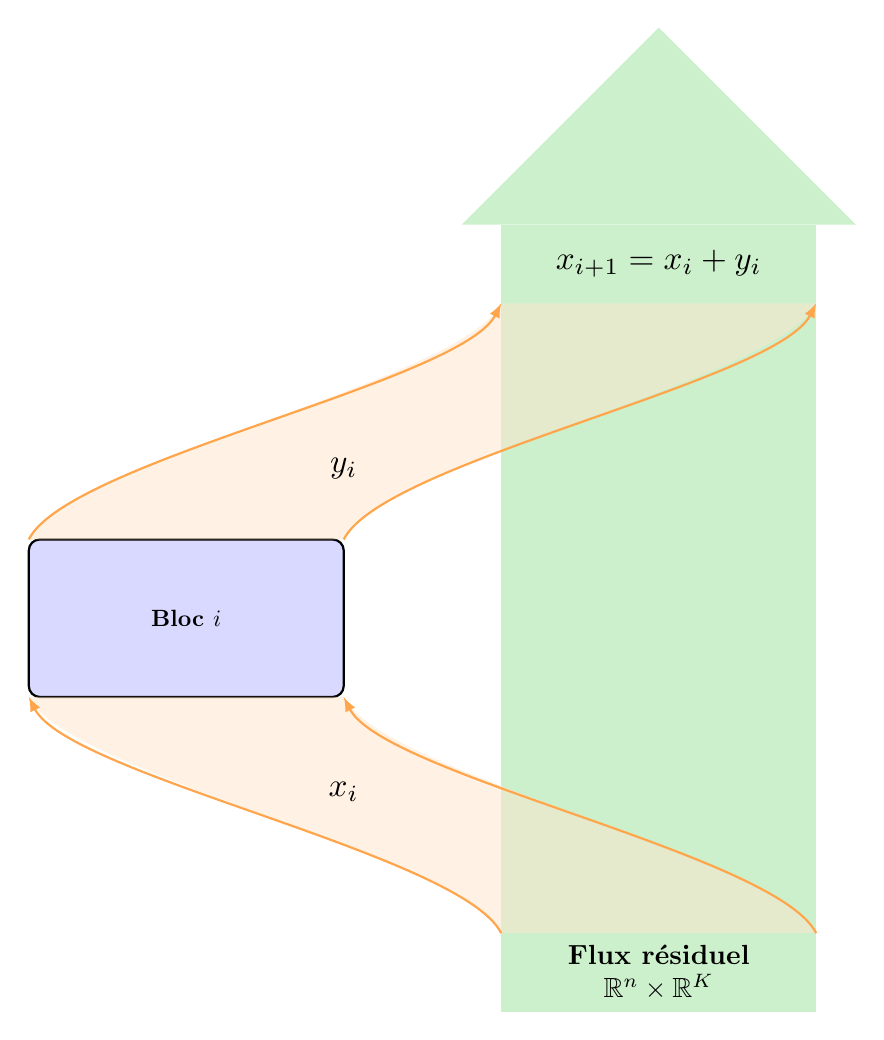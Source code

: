 ﻿\begin{tikzpicture}[scale=1]

% Flux
\fill[green!70!black!20] (2.5,0) rectangle ++ (4,10);
\fill[green!70!black!20] (2,10) -- ++ (5,0) -- ++ (-2.5,2.5) -- cycle;

\node at (4.5,0.5) [align = center] {\bf Flux résiduel \\ $\mathbb{R}^n \times \mathbb{R}^K$}; 

% Bloc
\draw[rounded corners, thick, fill=blue!15] (-3.5,4) rectangle ++(4,2) node[pos=0.5, scale=0.85]{\bf Bloc $i$};

% Flèche dessous
\fill[orange!20, opacity=0.5] 
(2.5,1)  .. controls ++(-0.5,1) and ++(0.5,-1)  ..  ++(-6,3) 
-- ++ (4,0)
  .. controls ++(0.5,-1) and ++(-0.5,1)  ..  ++(6,-3)
-- cycle;

\draw[orange!70, thick, ->, >=latex] (2.5,1)  .. controls ++(-0.5,1) and ++(0.5,-1)  ..  ++(-6,3);

\draw[orange!70, thick, ->, >=latex] (6.5,1)  .. controls ++(-0.5,1) and ++(0.5,-1)  ..  ++(-6,3);

% Flèche dessus
\fill[orange!20, opacity=0.5] 
(2.5,9) .. controls ++(-0.5,-1) and ++(0.5,1)  ..  ++(-6,-3)
-- ++ (4,0)
.. controls ++(0.5,1) and ++(-0.5,-1)  ..  ++(6,3)
-- cycle;

\draw[orange!70, thick, <-, >=latex] (2.5,9) .. controls ++(-0.5,-1) and ++(0.5,1)  ..  ++(-6,-3);

\draw[orange!70, thick, <-, >=latex] (6.5,9) .. controls ++(-0.5,-1) and ++(0.5,1)  ..  ++(-6,-3);



\node[scale=1.2] at (0.5,2.8) {$x_i$};
\node[scale=1.2] at (0.5,6.9) {$y_i$};
\node[scale=1.2] at (4.5,9.5) {$x_{i+1} = x_i + y_i$};

\end{tikzpicture}